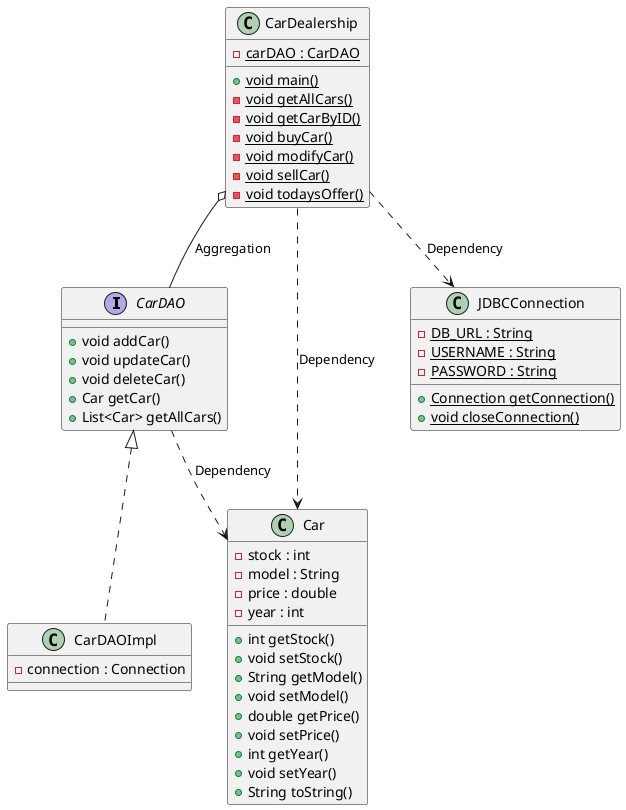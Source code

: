 @startuml
'https://plantuml.com/class-diagram

interface CarDAO {
    +void addCar()
    +void updateCar()
    +void deleteCar()
    +Car getCar()
    +List<Car> getAllCars()
}

class CarDAOImpl implements CarDAO {
    -connection : Connection
}

class Car {
    -stock : int
    -model : String
    -price : double
    -year : int
    +int getStock()
    +void setStock()
    +String getModel()
    +void setModel()
    +double getPrice()
    +void setPrice()
    +int getYear()
    +void setYear()
    +String toString()
}

class CarDealership {
    -{static} carDAO : CarDAO
    +{static} void main()
    -{static} void getAllCars()
    -{static} void getCarByID()
    -{static} void buyCar()
    -{static} void modifyCar()
    -{static} void sellCar()
    -{static} void todaysOffer()
}

class JDBCConnection {
    -{static} DB_URL : String
    -{static} USERNAME : String
    -{static} PASSWORD : String
    +{static} Connection getConnection()
    +{static} void closeConnection()
}

CarDealership o-- CarDAO : Aggregation
CarDealership ..> JDBCConnection : Dependency
CarDAO ..> Car : Dependency
CarDealership ..> Car : Dependency


@enduml